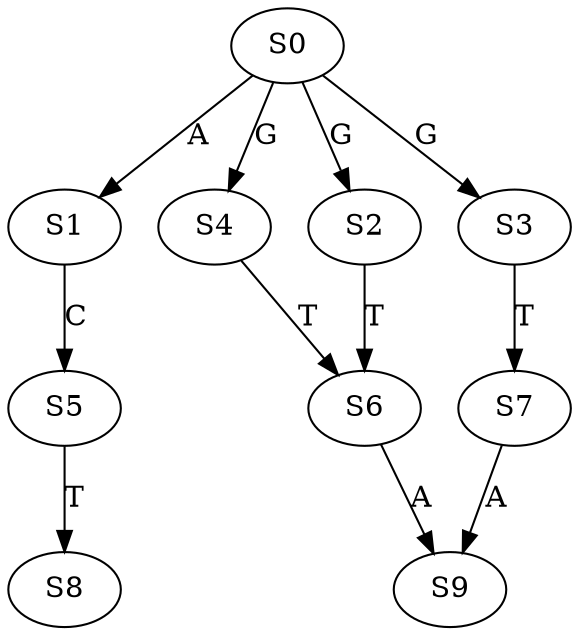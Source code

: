 strict digraph  {
	S0 -> S1 [ label = A ];
	S0 -> S2 [ label = G ];
	S0 -> S3 [ label = G ];
	S0 -> S4 [ label = G ];
	S1 -> S5 [ label = C ];
	S2 -> S6 [ label = T ];
	S3 -> S7 [ label = T ];
	S4 -> S6 [ label = T ];
	S5 -> S8 [ label = T ];
	S6 -> S9 [ label = A ];
	S7 -> S9 [ label = A ];
}
